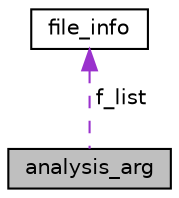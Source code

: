 digraph "analysis_arg"
{
  edge [fontname="Helvetica",fontsize="10",labelfontname="Helvetica",labelfontsize="10"];
  node [fontname="Helvetica",fontsize="10",shape=record];
  Node1 [label="analysis_arg",height=0.2,width=0.4,color="black", fillcolor="grey75", style="filled", fontcolor="black"];
  Node2 -> Node1 [dir="back",color="darkorchid3",fontsize="10",style="dashed",label=" f_list" ,fontname="Helvetica"];
  Node2 [label="file_info",height=0.2,width=0.4,color="black", fillcolor="white", style="filled",URL="$structfile__info.html"];
}

